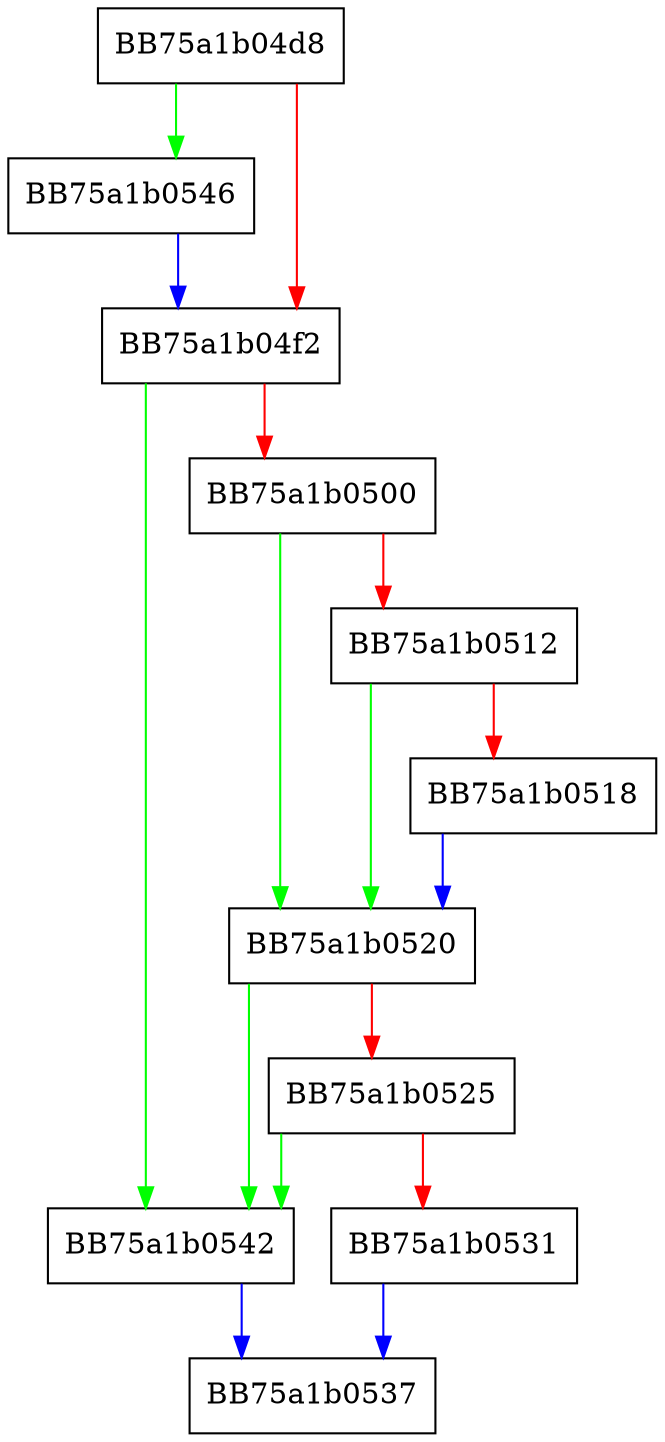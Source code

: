 digraph get_DF_ptr {
  node [shape="box"];
  graph [splines=ortho];
  BB75a1b04d8 -> BB75a1b0546 [color="green"];
  BB75a1b04d8 -> BB75a1b04f2 [color="red"];
  BB75a1b04f2 -> BB75a1b0542 [color="green"];
  BB75a1b04f2 -> BB75a1b0500 [color="red"];
  BB75a1b0500 -> BB75a1b0520 [color="green"];
  BB75a1b0500 -> BB75a1b0512 [color="red"];
  BB75a1b0512 -> BB75a1b0520 [color="green"];
  BB75a1b0512 -> BB75a1b0518 [color="red"];
  BB75a1b0518 -> BB75a1b0520 [color="blue"];
  BB75a1b0520 -> BB75a1b0542 [color="green"];
  BB75a1b0520 -> BB75a1b0525 [color="red"];
  BB75a1b0525 -> BB75a1b0542 [color="green"];
  BB75a1b0525 -> BB75a1b0531 [color="red"];
  BB75a1b0531 -> BB75a1b0537 [color="blue"];
  BB75a1b0542 -> BB75a1b0537 [color="blue"];
  BB75a1b0546 -> BB75a1b04f2 [color="blue"];
}